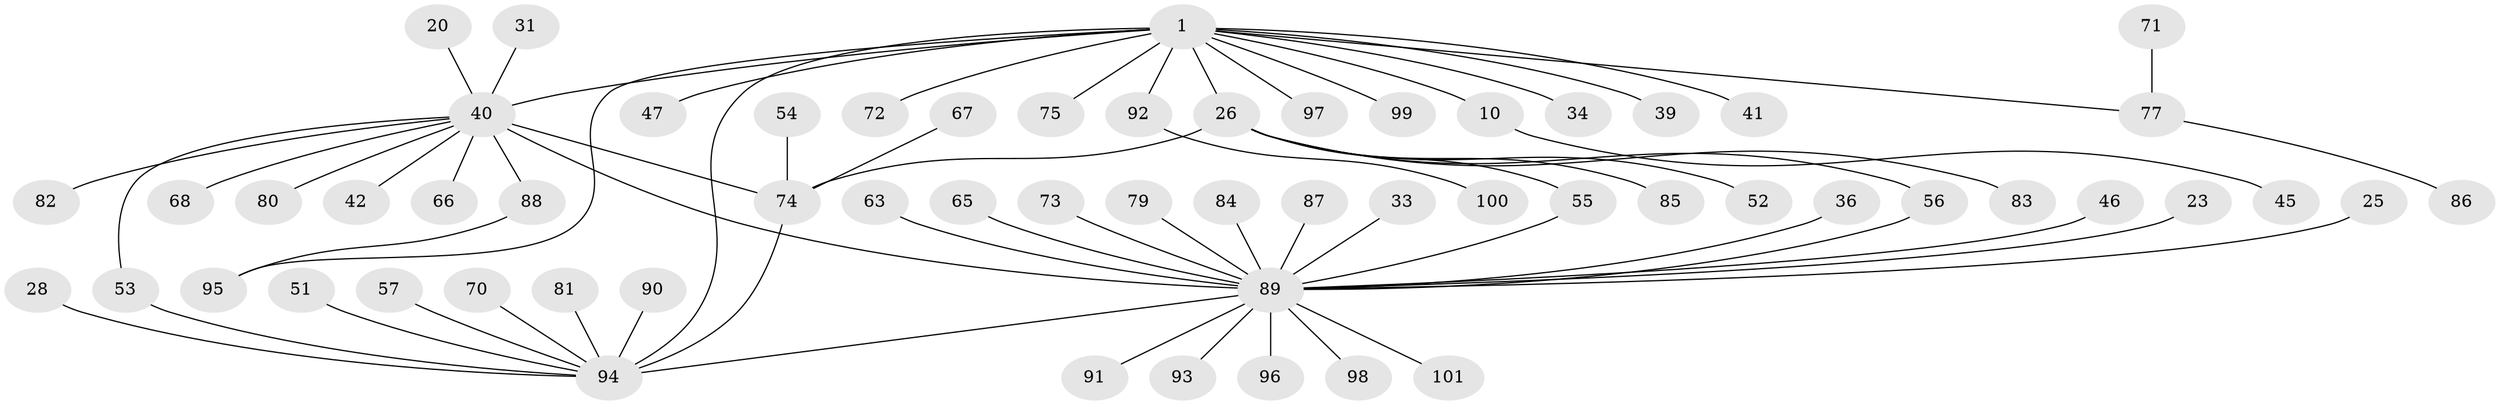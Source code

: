 // original degree distribution, {20: 0.009900990099009901, 5: 0.019801980198019802, 9: 0.009900990099009901, 4: 0.04950495049504951, 2: 0.25742574257425743, 7: 0.019801980198019802, 8: 0.009900990099009901, 3: 0.04950495049504951, 15: 0.009900990099009901, 1: 0.5445544554455446, 6: 0.019801980198019802}
// Generated by graph-tools (version 1.1) at 2025/50/03/04/25 21:50:28]
// undirected, 60 vertices, 66 edges
graph export_dot {
graph [start="1"]
  node [color=gray90,style=filled];
  1;
  10 [super="+5"];
  20;
  23;
  25;
  26 [super="+11"];
  28;
  31;
  33;
  34;
  36;
  39;
  40 [super="+6"];
  41;
  42;
  45;
  46;
  47;
  51;
  52;
  53 [super="+13"];
  54;
  55;
  56;
  57;
  63;
  65;
  66;
  67;
  68;
  70;
  71;
  72;
  73;
  74 [super="+48+49"];
  75;
  77 [super="+60"];
  79;
  80 [super="+61"];
  81;
  82;
  83;
  84;
  85;
  86;
  87;
  88 [super="+18+76"];
  89 [super="+35+69"];
  90 [super="+37+62"];
  91;
  92;
  93;
  94 [super="+3+78"];
  95 [super="+9"];
  96;
  97 [super="+16"];
  98;
  99;
  100;
  101;
  1 -- 10 [weight=2];
  1 -- 26 [weight=2];
  1 -- 34;
  1 -- 39;
  1 -- 40 [weight=2];
  1 -- 41;
  1 -- 47;
  1 -- 72;
  1 -- 75;
  1 -- 92;
  1 -- 94 [weight=3];
  1 -- 99;
  1 -- 95;
  1 -- 97;
  1 -- 77;
  10 -- 45;
  20 -- 40;
  23 -- 89;
  25 -- 89;
  26 -- 52;
  26 -- 56;
  26 -- 83;
  26 -- 85;
  26 -- 55;
  26 -- 74 [weight=2];
  28 -- 94;
  31 -- 40;
  33 -- 89;
  36 -- 89;
  40 -- 42;
  40 -- 74;
  40 -- 82;
  40 -- 66;
  40 -- 68;
  40 -- 53;
  40 -- 89 [weight=2];
  40 -- 88;
  40 -- 80;
  46 -- 89;
  51 -- 94;
  53 -- 94;
  54 -- 74;
  55 -- 89;
  56 -- 89;
  57 -- 94;
  63 -- 89;
  65 -- 89;
  67 -- 74;
  70 -- 94;
  71 -- 77;
  73 -- 89;
  74 -- 94;
  77 -- 86;
  79 -- 89;
  81 -- 94;
  84 -- 89;
  87 -- 89;
  88 -- 95;
  89 -- 98;
  89 -- 101;
  89 -- 96;
  89 -- 91;
  89 -- 93;
  89 -- 94;
  90 -- 94;
  92 -- 100;
}
